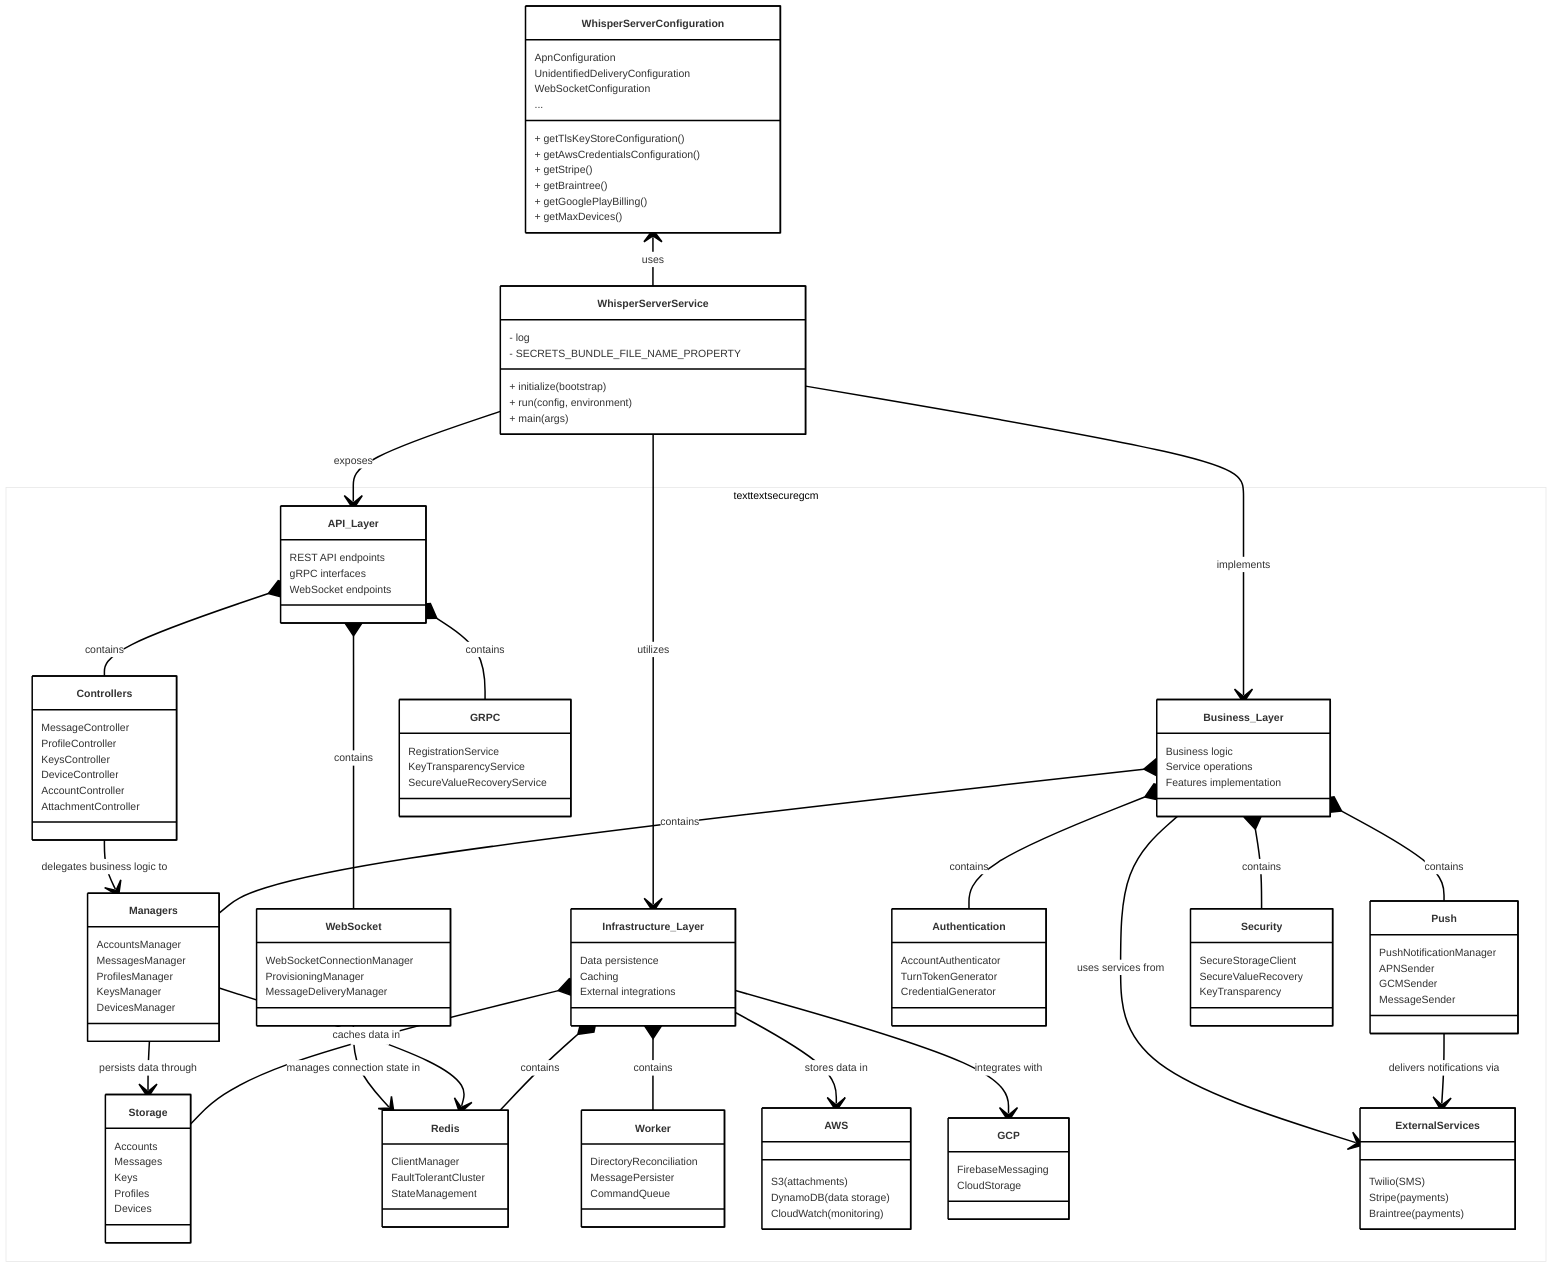 ---
config:
  class:
    hideEmptyMembersBox: true
  theme: neo
---
classDiagram
    direction TB
    namespace texttextsecuregcm {
        class API_Layer {
            REST API endpoints
            gRPC interfaces
            WebSocket endpoints
        }
        class Business_Layer {
            Business logic
            Service operations
            Features implementation
        }
        class Infrastructure_Layer {
            Data persistence
            Caching
            External integrations
        }
        class Controllers {
            MessageController
            ProfileController
            KeysController
            DeviceController
            AccountController
            AttachmentController
        }
        class GRPC {
            RegistrationService
            KeyTransparencyService
            SecureValueRecoveryService
        }
        class WebSocket {
            WebSocketConnectionManager
            ProvisioningManager
            MessageDeliveryManager
        }
        class Managers {
            AccountsManager
            MessagesManager
            ProfilesManager
            KeysManager
            DevicesManager
        }
        class Authentication {
            AccountAuthenticator
            TurnTokenGenerator
            CredentialGenerator
        }
        class Push {
            PushNotificationManager
            APNSender
            GCMSender
            MessageSender
        }
        class Security {
            SecureStorageClient
            SecureValueRecovery
            KeyTransparency
        }
        class Storage {
            Accounts
            Messages
            Keys
            Profiles
            Devices
        }
        class Redis {
            ClientManager
            FaultTolerantCluster
            StateManagement
        }
        class Worker {
            DirectoryReconciliation
            MessagePersister
            CommandQueue
        }
        class AWS {
            S3(attachments)
            DynamoDB(data storage)
            CloudWatch(monitoring)
        }
        class GCP {
            FirebaseMessaging
            CloudStorage
        }
        class ExternalServices {
            Twilio(SMS)
            Stripe(payments)
            Braintree(payments)
        }
    }
    class WhisperServerConfiguration {
        ApnConfiguration
        UnidentifiedDeliveryConfiguration
        WebSocketConfiguration
        ...
        + getTlsKeyStoreConfiguration()
        + getAwsCredentialsConfiguration()
        + getStripe()
        + getBraintree()
        + getGooglePlayBilling()
        + getMaxDevices()
    }
    class WhisperServerService {
        - log
        - SECRETS_BUNDLE_FILE_NAME_PROPERTY
        + initialize(bootstrap)
        + run(config, environment)
        + main(args)
    }
    WhisperServerConfiguration <-- WhisperServerService: uses
    WhisperServerService --> API_Layer: exposes
    WhisperServerService --> Business_Layer: implements
    WhisperServerService --> Infrastructure_Layer: utilizes
    API_Layer *-- Controllers: contains
    API_Layer *-- GRPC: contains
    API_Layer *-- WebSocket: contains
    Business_Layer *-- Managers: contains
    Business_Layer *-- Authentication: contains
    Business_Layer *-- Push: contains
    Business_Layer *-- Security: contains
    Infrastructure_Layer *-- Storage: contains
    Infrastructure_Layer *-- Redis: contains
    Infrastructure_Layer *-- Worker: contains
    Controllers --> Managers: delegates business logic to
    Managers --> Storage: persists data through
    Managers --> Redis: caches data in
    Push --> ExternalServices: delivers notifications via
    WebSocket --> Redis: manages connection state in
    Infrastructure_Layer --> AWS: stores data in
    Infrastructure_Layer --> GCP: integrates with
    Business_Layer --> ExternalServices: uses services from